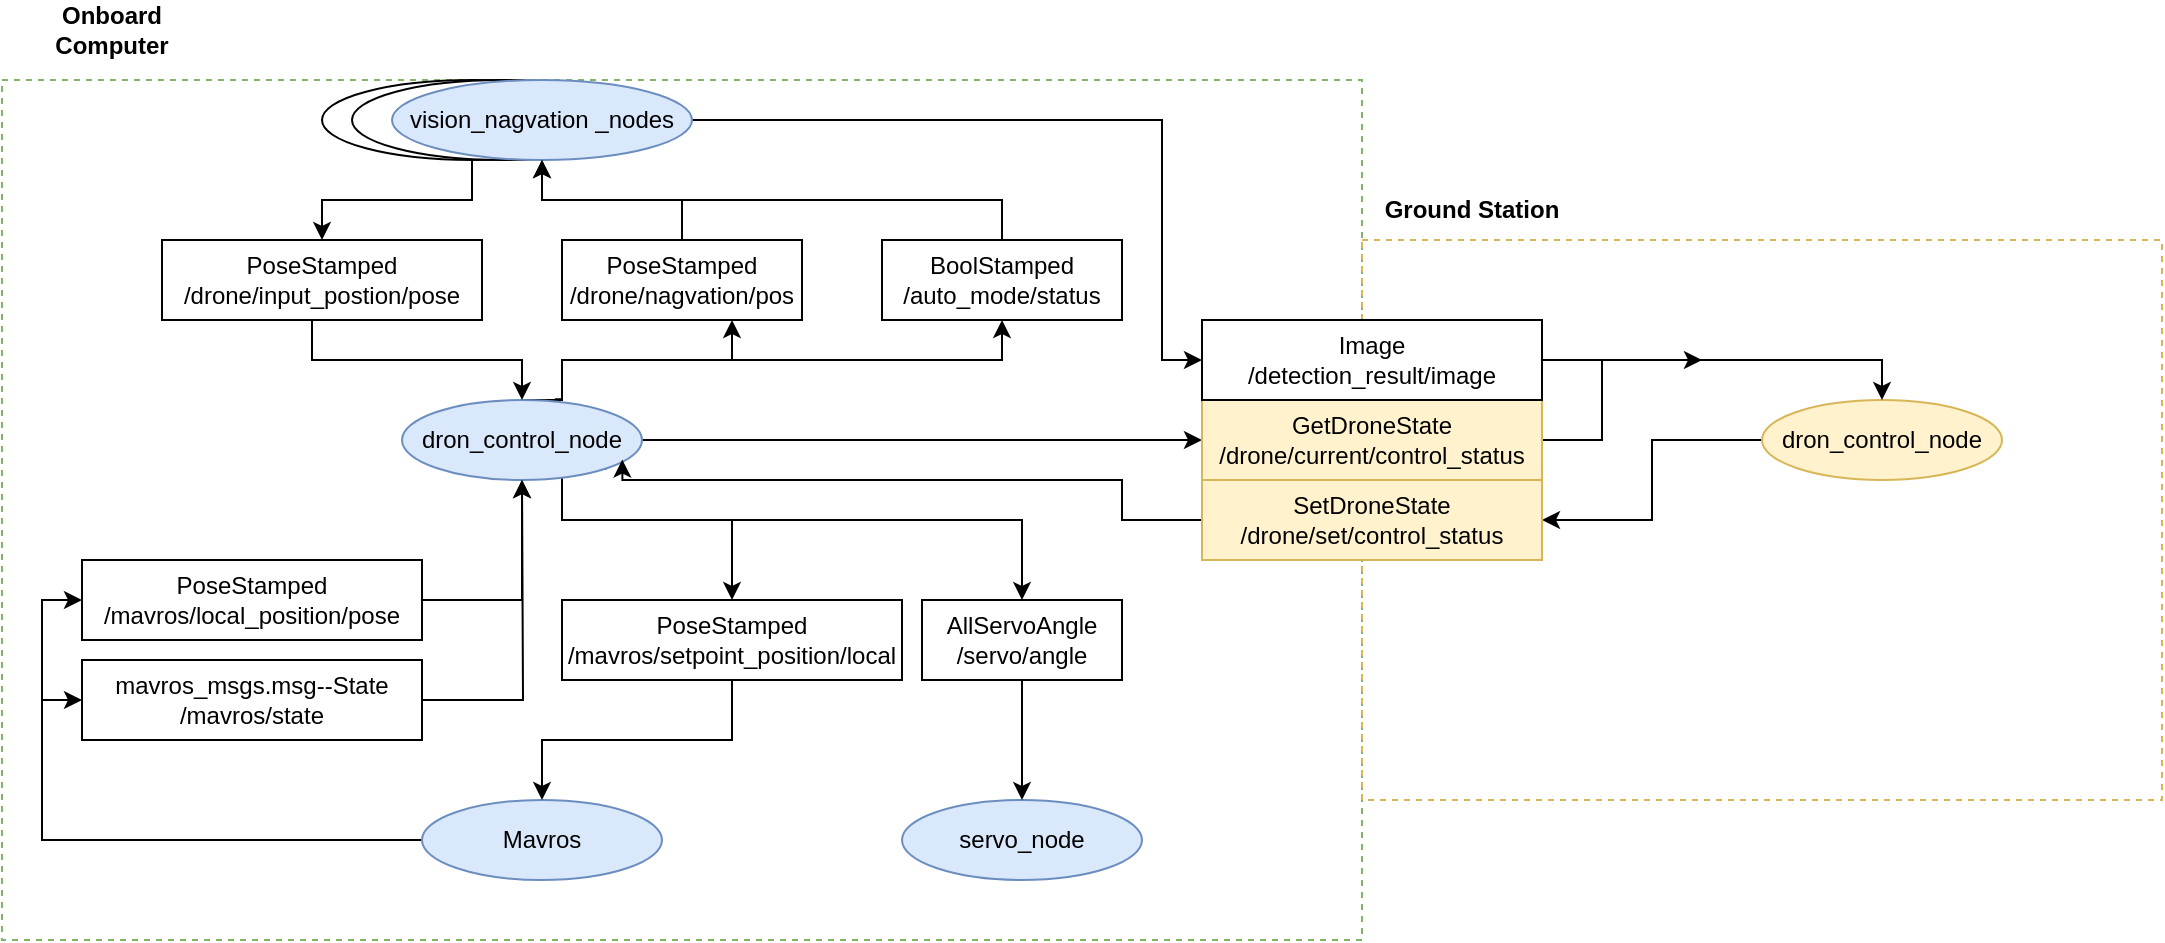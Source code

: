 <mxfile version="17.1.3" type="github">
  <diagram id="WOGG79sN5us9k257uMXT" name="Page-1">
    <mxGraphModel dx="2310" dy="744" grid="1" gridSize="10" guides="1" tooltips="1" connect="1" arrows="1" fold="1" page="1" pageScale="1" pageWidth="827" pageHeight="1169" math="0" shadow="0">
      <root>
        <mxCell id="0" />
        <mxCell id="1" parent="0" />
        <mxCell id="Cakd-rP3lqvm927wXg6r-2" value="" style="rounded=0;whiteSpace=wrap;html=1;fillColor=none;strokeColor=#82b366;dashed=1;" vertex="1" parent="1">
          <mxGeometry x="-40" y="80" width="680" height="430" as="geometry" />
        </mxCell>
        <mxCell id="4ECodcGFSFOLGPlk0z5e-46" value="" style="rounded=0;whiteSpace=wrap;html=1;fillColor=none;strokeColor=#d6b656;dashed=1;" parent="1" vertex="1">
          <mxGeometry x="640" y="160" width="400" height="280" as="geometry" />
        </mxCell>
        <mxCell id="4ECodcGFSFOLGPlk0z5e-14" style="edgeStyle=orthogonalEdgeStyle;rounded=0;orthogonalLoop=1;jettySize=auto;html=1;exitX=1;exitY=1;exitDx=0;exitDy=0;" parent="1" source="4ECodcGFSFOLGPlk0z5e-2" target="4ECodcGFSFOLGPlk0z5e-13" edge="1">
          <mxGeometry relative="1" as="geometry">
            <Array as="points">
              <mxPoint x="240" y="274" />
              <mxPoint x="240" y="300" />
              <mxPoint x="325" y="300" />
            </Array>
          </mxGeometry>
        </mxCell>
        <mxCell id="4ECodcGFSFOLGPlk0z5e-21" style="edgeStyle=orthogonalEdgeStyle;rounded=0;orthogonalLoop=1;jettySize=auto;html=1;exitX=0.637;exitY=-0.01;exitDx=0;exitDy=0;exitPerimeter=0;" parent="1" source="4ECodcGFSFOLGPlk0z5e-2" target="4ECodcGFSFOLGPlk0z5e-19" edge="1">
          <mxGeometry relative="1" as="geometry">
            <Array as="points">
              <mxPoint x="240" y="240" />
              <mxPoint x="240" y="220" />
              <mxPoint x="325" y="220" />
            </Array>
          </mxGeometry>
        </mxCell>
        <mxCell id="4ECodcGFSFOLGPlk0z5e-26" style="edgeStyle=orthogonalEdgeStyle;rounded=0;orthogonalLoop=1;jettySize=auto;html=1;exitX=0.5;exitY=0;exitDx=0;exitDy=0;entryX=0.5;entryY=1;entryDx=0;entryDy=0;" parent="1" source="4ECodcGFSFOLGPlk0z5e-2" target="4ECodcGFSFOLGPlk0z5e-25" edge="1">
          <mxGeometry relative="1" as="geometry">
            <Array as="points">
              <mxPoint x="240" y="240" />
              <mxPoint x="240" y="220" />
              <mxPoint x="460" y="220" />
            </Array>
          </mxGeometry>
        </mxCell>
        <mxCell id="4ECodcGFSFOLGPlk0z5e-30" style="edgeStyle=orthogonalEdgeStyle;rounded=0;orthogonalLoop=1;jettySize=auto;html=1;exitX=1;exitY=0.5;exitDx=0;exitDy=0;entryX=0;entryY=0.5;entryDx=0;entryDy=0;" parent="1" source="4ECodcGFSFOLGPlk0z5e-2" target="4ECodcGFSFOLGPlk0z5e-29" edge="1">
          <mxGeometry relative="1" as="geometry" />
        </mxCell>
        <mxCell id="Cakd-rP3lqvm927wXg6r-8" style="edgeStyle=orthogonalEdgeStyle;rounded=0;orthogonalLoop=1;jettySize=auto;html=1;exitX=1;exitY=1;exitDx=0;exitDy=0;" edge="1" parent="1" source="4ECodcGFSFOLGPlk0z5e-2" target="Cakd-rP3lqvm927wXg6r-7">
          <mxGeometry relative="1" as="geometry">
            <Array as="points">
              <mxPoint x="240" y="274" />
              <mxPoint x="240" y="300" />
              <mxPoint x="470" y="300" />
            </Array>
          </mxGeometry>
        </mxCell>
        <mxCell id="4ECodcGFSFOLGPlk0z5e-2" value="&lt;div&gt;dron_control_node&lt;/div&gt;" style="ellipse;whiteSpace=wrap;html=1;fillColor=#dae8fc;strokeColor=#6c8ebf;" parent="1" vertex="1">
          <mxGeometry x="160" y="240" width="120" height="40" as="geometry" />
        </mxCell>
        <mxCell id="4ECodcGFSFOLGPlk0z5e-11" style="edgeStyle=orthogonalEdgeStyle;rounded=0;orthogonalLoop=1;jettySize=auto;html=1;exitX=0;exitY=0.5;exitDx=0;exitDy=0;entryX=0;entryY=0.5;entryDx=0;entryDy=0;" parent="1" source="4ECodcGFSFOLGPlk0z5e-3" target="4ECodcGFSFOLGPlk0z5e-6" edge="1">
          <mxGeometry relative="1" as="geometry" />
        </mxCell>
        <mxCell id="4ECodcGFSFOLGPlk0z5e-12" style="edgeStyle=orthogonalEdgeStyle;rounded=0;orthogonalLoop=1;jettySize=auto;html=1;exitX=0;exitY=0.5;exitDx=0;exitDy=0;entryX=0;entryY=0.5;entryDx=0;entryDy=0;" parent="1" source="4ECodcGFSFOLGPlk0z5e-3" target="4ECodcGFSFOLGPlk0z5e-8" edge="1">
          <mxGeometry relative="1" as="geometry" />
        </mxCell>
        <mxCell id="4ECodcGFSFOLGPlk0z5e-3" value="&lt;div&gt;Mavros&lt;/div&gt;" style="ellipse;whiteSpace=wrap;html=1;fillColor=#dae8fc;strokeColor=#6c8ebf;" parent="1" vertex="1">
          <mxGeometry x="170" y="440" width="120" height="40" as="geometry" />
        </mxCell>
        <mxCell id="4ECodcGFSFOLGPlk0z5e-41" style="edgeStyle=orthogonalEdgeStyle;rounded=0;orthogonalLoop=1;jettySize=auto;html=1;exitX=0;exitY=0.5;exitDx=0;exitDy=0;entryX=1;entryY=0.5;entryDx=0;entryDy=0;" parent="1" source="4ECodcGFSFOLGPlk0z5e-4" target="4ECodcGFSFOLGPlk0z5e-31" edge="1">
          <mxGeometry relative="1" as="geometry" />
        </mxCell>
        <mxCell id="4ECodcGFSFOLGPlk0z5e-4" value="&lt;div&gt;dron_control_node&lt;/div&gt;" style="ellipse;whiteSpace=wrap;html=1;fillColor=#fff2cc;strokeColor=#d6b656;" parent="1" vertex="1">
          <mxGeometry x="840" y="240" width="120" height="40" as="geometry" />
        </mxCell>
        <mxCell id="4ECodcGFSFOLGPlk0z5e-9" style="edgeStyle=orthogonalEdgeStyle;rounded=0;orthogonalLoop=1;jettySize=auto;html=1;exitX=1;exitY=0.5;exitDx=0;exitDy=0;entryX=0.5;entryY=1;entryDx=0;entryDy=0;" parent="1" source="4ECodcGFSFOLGPlk0z5e-6" target="4ECodcGFSFOLGPlk0z5e-2" edge="1">
          <mxGeometry relative="1" as="geometry" />
        </mxCell>
        <mxCell id="4ECodcGFSFOLGPlk0z5e-6" value="PoseStamped&lt;br&gt;/mavros/local_position/pose" style="rounded=0;whiteSpace=wrap;html=1;" parent="1" vertex="1">
          <mxGeometry y="320" width="170" height="40" as="geometry" />
        </mxCell>
        <mxCell id="4ECodcGFSFOLGPlk0z5e-10" style="edgeStyle=orthogonalEdgeStyle;rounded=0;orthogonalLoop=1;jettySize=auto;html=1;exitX=1;exitY=0.5;exitDx=0;exitDy=0;" parent="1" source="4ECodcGFSFOLGPlk0z5e-8" edge="1">
          <mxGeometry relative="1" as="geometry">
            <mxPoint x="220" y="280" as="targetPoint" />
          </mxGeometry>
        </mxCell>
        <mxCell id="4ECodcGFSFOLGPlk0z5e-8" value="mavros_msgs.msg--State&lt;br&gt;/mavros/state" style="rounded=0;whiteSpace=wrap;html=1;" parent="1" vertex="1">
          <mxGeometry y="370" width="170" height="40" as="geometry" />
        </mxCell>
        <mxCell id="4ECodcGFSFOLGPlk0z5e-15" style="edgeStyle=orthogonalEdgeStyle;rounded=0;orthogonalLoop=1;jettySize=auto;html=1;exitX=0.5;exitY=1;exitDx=0;exitDy=0;" parent="1" source="4ECodcGFSFOLGPlk0z5e-13" target="4ECodcGFSFOLGPlk0z5e-3" edge="1">
          <mxGeometry relative="1" as="geometry" />
        </mxCell>
        <mxCell id="4ECodcGFSFOLGPlk0z5e-13" value="PoseStamped&lt;br&gt;/mavros/setpoint_position/local" style="rounded=0;whiteSpace=wrap;html=1;" parent="1" vertex="1">
          <mxGeometry x="240" y="340" width="170" height="40" as="geometry" />
        </mxCell>
        <mxCell id="4ECodcGFSFOLGPlk0z5e-23" style="edgeStyle=orthogonalEdgeStyle;rounded=0;orthogonalLoop=1;jettySize=auto;html=1;exitX=0.5;exitY=1;exitDx=0;exitDy=0;" parent="1" source="4ECodcGFSFOLGPlk0z5e-16" target="4ECodcGFSFOLGPlk0z5e-20" edge="1">
          <mxGeometry relative="1" as="geometry" />
        </mxCell>
        <mxCell id="4ECodcGFSFOLGPlk0z5e-16" value="" style="ellipse;whiteSpace=wrap;html=1;" parent="1" vertex="1">
          <mxGeometry x="120" y="80" width="150" height="40" as="geometry" />
        </mxCell>
        <mxCell id="4ECodcGFSFOLGPlk0z5e-17" value="" style="ellipse;whiteSpace=wrap;html=1;" parent="1" vertex="1">
          <mxGeometry x="135" y="80" width="150" height="40" as="geometry" />
        </mxCell>
        <mxCell id="4ECodcGFSFOLGPlk0z5e-44" style="edgeStyle=orthogonalEdgeStyle;rounded=0;orthogonalLoop=1;jettySize=auto;html=1;exitX=1;exitY=0.5;exitDx=0;exitDy=0;entryX=0;entryY=0.5;entryDx=0;entryDy=0;" parent="1" source="4ECodcGFSFOLGPlk0z5e-18" target="4ECodcGFSFOLGPlk0z5e-43" edge="1">
          <mxGeometry relative="1" as="geometry">
            <Array as="points">
              <mxPoint x="540" y="100" />
              <mxPoint x="540" y="220" />
            </Array>
          </mxGeometry>
        </mxCell>
        <mxCell id="4ECodcGFSFOLGPlk0z5e-18" value="&lt;div&gt;vision_nagvation&amp;nbsp;_nodes&lt;/div&gt;" style="ellipse;whiteSpace=wrap;html=1;fillColor=#dae8fc;strokeColor=#6c8ebf;" parent="1" vertex="1">
          <mxGeometry x="155" y="80" width="150" height="40" as="geometry" />
        </mxCell>
        <mxCell id="4ECodcGFSFOLGPlk0z5e-22" style="edgeStyle=orthogonalEdgeStyle;rounded=0;orthogonalLoop=1;jettySize=auto;html=1;exitX=0.5;exitY=0;exitDx=0;exitDy=0;" parent="1" source="4ECodcGFSFOLGPlk0z5e-19" target="4ECodcGFSFOLGPlk0z5e-18" edge="1">
          <mxGeometry relative="1" as="geometry" />
        </mxCell>
        <mxCell id="4ECodcGFSFOLGPlk0z5e-19" value="PoseStamped&lt;br&gt;/drone/nagvation/pos" style="rounded=0;whiteSpace=wrap;html=1;" parent="1" vertex="1">
          <mxGeometry x="240" y="160" width="120" height="40" as="geometry" />
        </mxCell>
        <mxCell id="4ECodcGFSFOLGPlk0z5e-24" style="edgeStyle=orthogonalEdgeStyle;rounded=0;orthogonalLoop=1;jettySize=auto;html=1;exitX=0.5;exitY=1;exitDx=0;exitDy=0;entryX=0.5;entryY=0;entryDx=0;entryDy=0;" parent="1" source="4ECodcGFSFOLGPlk0z5e-20" target="4ECodcGFSFOLGPlk0z5e-2" edge="1">
          <mxGeometry relative="1" as="geometry">
            <Array as="points">
              <mxPoint x="115" y="220" />
              <mxPoint x="220" y="220" />
            </Array>
          </mxGeometry>
        </mxCell>
        <mxCell id="4ECodcGFSFOLGPlk0z5e-20" value="PoseStamped&lt;br&gt;/drone/input_postion/pose" style="rounded=0;whiteSpace=wrap;html=1;" parent="1" vertex="1">
          <mxGeometry x="40" y="160" width="160" height="40" as="geometry" />
        </mxCell>
        <mxCell id="4ECodcGFSFOLGPlk0z5e-28" style="edgeStyle=orthogonalEdgeStyle;rounded=0;orthogonalLoop=1;jettySize=auto;html=1;exitX=0.5;exitY=0;exitDx=0;exitDy=0;entryX=0.5;entryY=1;entryDx=0;entryDy=0;" parent="1" source="4ECodcGFSFOLGPlk0z5e-25" target="4ECodcGFSFOLGPlk0z5e-18" edge="1">
          <mxGeometry relative="1" as="geometry" />
        </mxCell>
        <mxCell id="4ECodcGFSFOLGPlk0z5e-25" value="BoolStamped&lt;br&gt;/auto_mode/status" style="rounded=0;whiteSpace=wrap;html=1;" parent="1" vertex="1">
          <mxGeometry x="400" y="160" width="120" height="40" as="geometry" />
        </mxCell>
        <mxCell id="4ECodcGFSFOLGPlk0z5e-42" style="edgeStyle=orthogonalEdgeStyle;rounded=0;orthogonalLoop=1;jettySize=auto;html=1;exitX=1;exitY=0.5;exitDx=0;exitDy=0;" parent="1" source="4ECodcGFSFOLGPlk0z5e-29" edge="1">
          <mxGeometry relative="1" as="geometry">
            <mxPoint x="810" y="220" as="targetPoint" />
            <Array as="points">
              <mxPoint x="760" y="260" />
              <mxPoint x="760" y="220" />
            </Array>
          </mxGeometry>
        </mxCell>
        <mxCell id="4ECodcGFSFOLGPlk0z5e-29" value="GetDroneState&lt;br&gt;/drone/current/control_status" style="rounded=0;whiteSpace=wrap;html=1;fillColor=#fff2cc;strokeColor=#d6b656;" parent="1" vertex="1">
          <mxGeometry x="560" y="240" width="170" height="40" as="geometry" />
        </mxCell>
        <mxCell id="4ECodcGFSFOLGPlk0z5e-36" style="edgeStyle=orthogonalEdgeStyle;rounded=0;orthogonalLoop=1;jettySize=auto;html=1;exitX=0;exitY=0.5;exitDx=0;exitDy=0;entryX=0.918;entryY=0.745;entryDx=0;entryDy=0;entryPerimeter=0;" parent="1" source="4ECodcGFSFOLGPlk0z5e-31" edge="1" target="4ECodcGFSFOLGPlk0z5e-2">
          <mxGeometry relative="1" as="geometry">
            <mxPoint x="430" y="280" as="targetPoint" />
            <Array as="points">
              <mxPoint x="520" y="300" />
              <mxPoint x="520" y="280" />
              <mxPoint x="270" y="280" />
            </Array>
          </mxGeometry>
        </mxCell>
        <mxCell id="4ECodcGFSFOLGPlk0z5e-31" value="SetDroneState&lt;br&gt;/drone/set/control_status" style="rounded=0;whiteSpace=wrap;html=1;fillColor=#fff2cc;strokeColor=#d6b656;" parent="1" vertex="1">
          <mxGeometry x="560" y="280" width="170" height="40" as="geometry" />
        </mxCell>
        <mxCell id="4ECodcGFSFOLGPlk0z5e-45" style="edgeStyle=orthogonalEdgeStyle;rounded=0;orthogonalLoop=1;jettySize=auto;html=1;exitX=1;exitY=0.5;exitDx=0;exitDy=0;entryX=0.5;entryY=0;entryDx=0;entryDy=0;" parent="1" source="4ECodcGFSFOLGPlk0z5e-43" target="4ECodcGFSFOLGPlk0z5e-4" edge="1">
          <mxGeometry relative="1" as="geometry" />
        </mxCell>
        <mxCell id="4ECodcGFSFOLGPlk0z5e-43" value="Image&lt;br&gt;/detection_result/image" style="rounded=0;whiteSpace=wrap;html=1;" parent="1" vertex="1">
          <mxGeometry x="560" y="200" width="170" height="40" as="geometry" />
        </mxCell>
        <mxCell id="4ECodcGFSFOLGPlk0z5e-47" value="Ground Station" style="text;html=1;strokeColor=none;fillColor=none;align=center;verticalAlign=middle;whiteSpace=wrap;rounded=0;dashed=1;fontStyle=1" parent="1" vertex="1">
          <mxGeometry x="640" y="130" width="110" height="30" as="geometry" />
        </mxCell>
        <mxCell id="Cakd-rP3lqvm927wXg6r-3" value="Onboard Computer" style="text;html=1;strokeColor=none;fillColor=none;align=center;verticalAlign=middle;whiteSpace=wrap;rounded=0;dashed=1;fontStyle=1" vertex="1" parent="1">
          <mxGeometry x="-40" y="40" width="110" height="30" as="geometry" />
        </mxCell>
        <mxCell id="Cakd-rP3lqvm927wXg6r-4" value="&lt;div&gt;servo_node&lt;/div&gt;" style="ellipse;whiteSpace=wrap;html=1;fillColor=#dae8fc;strokeColor=#6c8ebf;" vertex="1" parent="1">
          <mxGeometry x="410" y="440" width="120" height="40" as="geometry" />
        </mxCell>
        <mxCell id="Cakd-rP3lqvm927wXg6r-9" style="edgeStyle=orthogonalEdgeStyle;rounded=0;orthogonalLoop=1;jettySize=auto;html=1;exitX=0.5;exitY=1;exitDx=0;exitDy=0;entryX=0.5;entryY=0;entryDx=0;entryDy=0;" edge="1" parent="1" source="Cakd-rP3lqvm927wXg6r-7" target="Cakd-rP3lqvm927wXg6r-4">
          <mxGeometry relative="1" as="geometry" />
        </mxCell>
        <mxCell id="Cakd-rP3lqvm927wXg6r-7" value="AllServoAngle&lt;br&gt;/servo/angle" style="rounded=0;whiteSpace=wrap;html=1;" vertex="1" parent="1">
          <mxGeometry x="420" y="340" width="100" height="40" as="geometry" />
        </mxCell>
      </root>
    </mxGraphModel>
  </diagram>
</mxfile>
